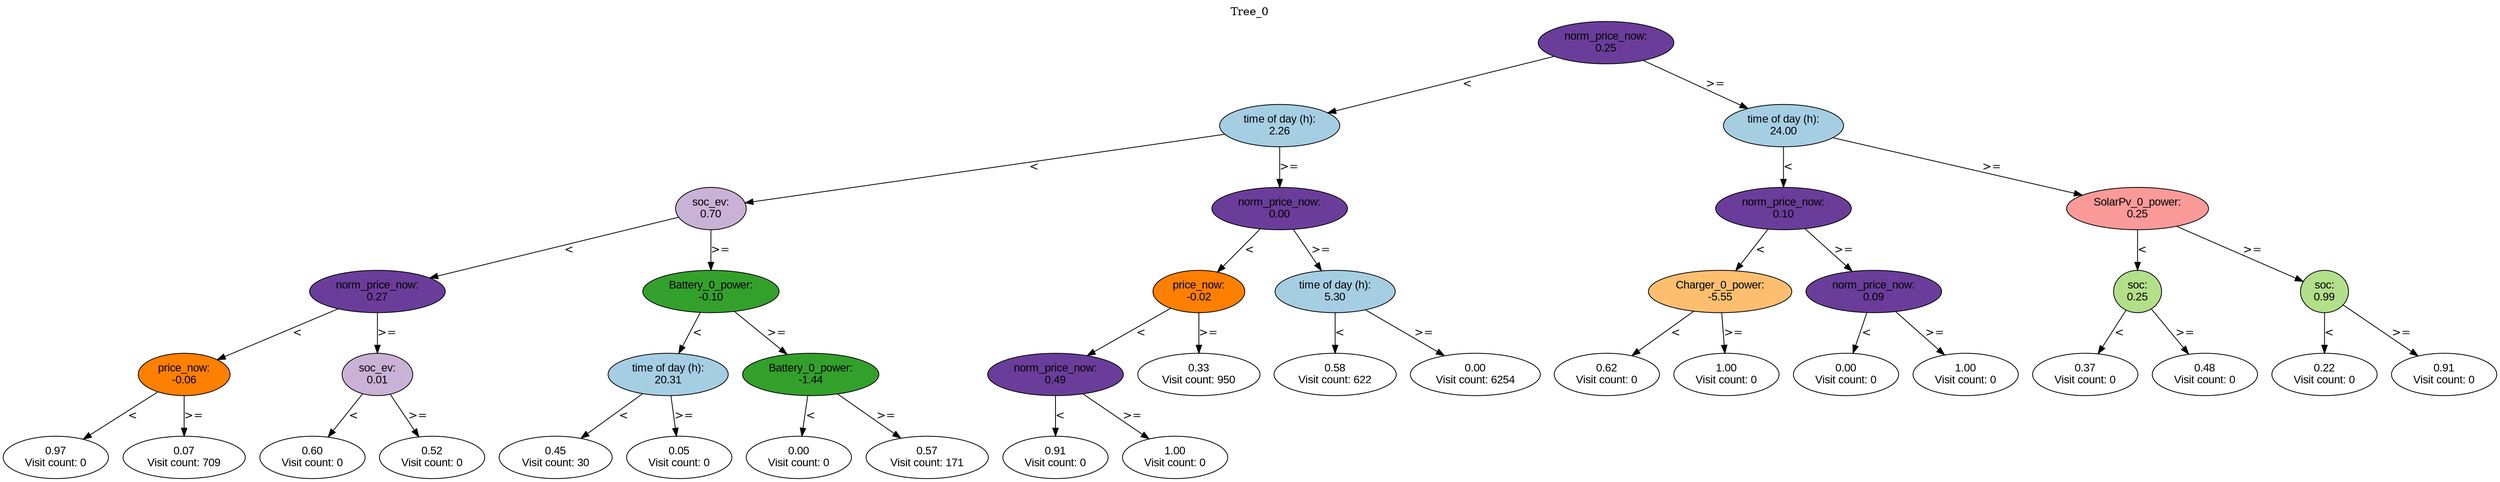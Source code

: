 digraph BST {
    node [fontname="Arial" style=filled colorscheme=paired12];
    0 [ label = "norm_price_now:
0.25" fillcolor=10];
    1 [ label = "time of day (h):
2.26" fillcolor=1];
    2 [ label = "soc_ev:
0.70" fillcolor=9];
    3 [ label = "norm_price_now:
0.27" fillcolor=10];
    4 [ label = "price_now:
-0.06" fillcolor=8];
    5 [ label = "0.97
Visit count: 0" fillcolor=white];
    6 [ label = "0.07
Visit count: 709" fillcolor=white];
    7 [ label = "soc_ev:
0.01" fillcolor=9];
    8 [ label = "0.60
Visit count: 0" fillcolor=white];
    9 [ label = "0.52
Visit count: 0" fillcolor=white];
    10 [ label = "Battery_0_power:
-0.10" fillcolor=4];
    11 [ label = "time of day (h):
20.31" fillcolor=1];
    12 [ label = "0.45
Visit count: 30" fillcolor=white];
    13 [ label = "0.05
Visit count: 0" fillcolor=white];
    14 [ label = "Battery_0_power:
-1.44" fillcolor=4];
    15 [ label = "0.00
Visit count: 0" fillcolor=white];
    16 [ label = "0.57
Visit count: 171" fillcolor=white];
    17 [ label = "norm_price_now:
0.00" fillcolor=10];
    18 [ label = "price_now:
-0.02" fillcolor=8];
    19 [ label = "norm_price_now:
0.49" fillcolor=10];
    20 [ label = "0.91
Visit count: 0" fillcolor=white];
    21 [ label = "1.00
Visit count: 0" fillcolor=white];
    22 [ label = "0.33
Visit count: 950" fillcolor=white];
    23 [ label = "time of day (h):
5.30" fillcolor=1];
    24 [ label = "0.58
Visit count: 622" fillcolor=white];
    25 [ label = "0.00
Visit count: 6254" fillcolor=white];
    26 [ label = "time of day (h):
24.00" fillcolor=1];
    27 [ label = "norm_price_now:
0.10" fillcolor=10];
    28 [ label = "Charger_0_power:
-5.55" fillcolor=7];
    29 [ label = "0.62
Visit count: 0" fillcolor=white];
    30 [ label = "1.00
Visit count: 0" fillcolor=white];
    31 [ label = "norm_price_now:
0.09" fillcolor=10];
    32 [ label = "0.00
Visit count: 0" fillcolor=white];
    33 [ label = "1.00
Visit count: 0" fillcolor=white];
    34 [ label = "SolarPv_0_power:
0.25" fillcolor=5];
    35 [ label = "soc:
0.25" fillcolor=3];
    36 [ label = "0.37
Visit count: 0" fillcolor=white];
    37 [ label = "0.48
Visit count: 0" fillcolor=white];
    38 [ label = "soc:
0.99" fillcolor=3];
    39 [ label = "0.22
Visit count: 0" fillcolor=white];
    40 [ label = "0.91
Visit count: 0" fillcolor=white];

    0  -> 1[ label = "<"];
    0  -> 26[ label = ">="];
    1  -> 2[ label = "<"];
    1  -> 17[ label = ">="];
    2  -> 3[ label = "<"];
    2  -> 10[ label = ">="];
    3  -> 4[ label = "<"];
    3  -> 7[ label = ">="];
    4  -> 5[ label = "<"];
    4  -> 6[ label = ">="];
    7  -> 8[ label = "<"];
    7  -> 9[ label = ">="];
    10  -> 11[ label = "<"];
    10  -> 14[ label = ">="];
    11  -> 12[ label = "<"];
    11  -> 13[ label = ">="];
    14  -> 15[ label = "<"];
    14  -> 16[ label = ">="];
    17  -> 18[ label = "<"];
    17  -> 23[ label = ">="];
    18  -> 19[ label = "<"];
    18  -> 22[ label = ">="];
    19  -> 20[ label = "<"];
    19  -> 21[ label = ">="];
    23  -> 24[ label = "<"];
    23  -> 25[ label = ">="];
    26  -> 27[ label = "<"];
    26  -> 34[ label = ">="];
    27  -> 28[ label = "<"];
    27  -> 31[ label = ">="];
    28  -> 29[ label = "<"];
    28  -> 30[ label = ">="];
    31  -> 32[ label = "<"];
    31  -> 33[ label = ">="];
    34  -> 35[ label = "<"];
    34  -> 38[ label = ">="];
    35  -> 36[ label = "<"];
    35  -> 37[ label = ">="];
    38  -> 39[ label = "<"];
    38  -> 40[ label = ">="];

    labelloc="t";
    label="Tree_0";
}